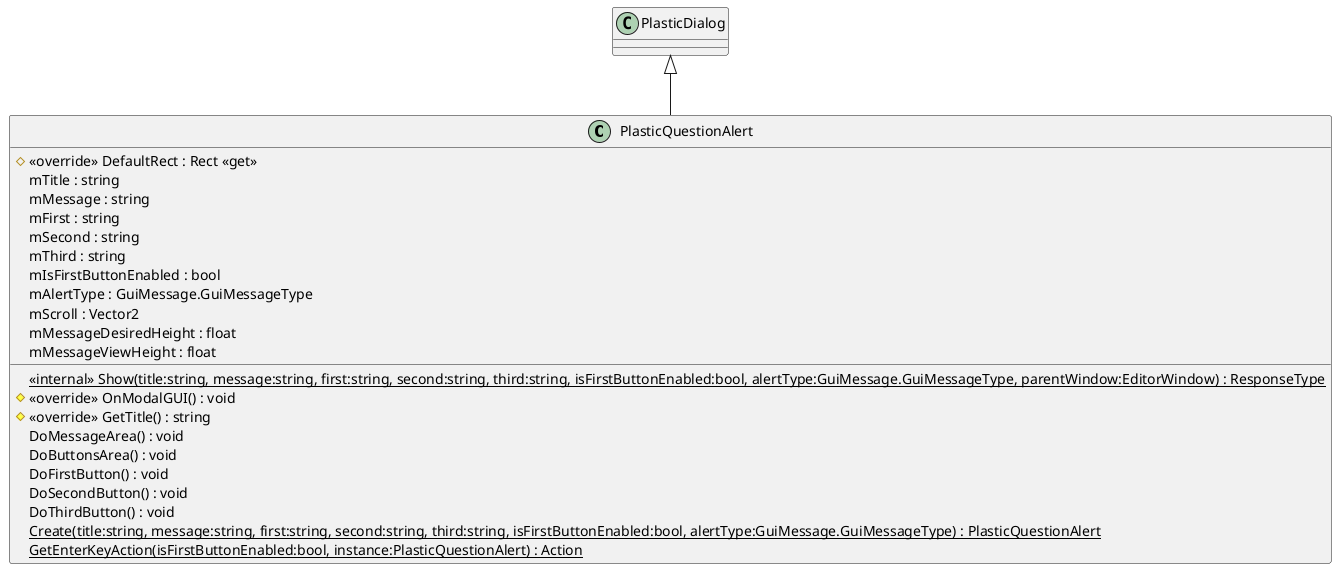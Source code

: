 @startuml
class PlasticQuestionAlert {
    # <<override>> DefaultRect : Rect <<get>>
    <<internal>> {static} Show(title:string, message:string, first:string, second:string, third:string, isFirstButtonEnabled:bool, alertType:GuiMessage.GuiMessageType, parentWindow:EditorWindow) : ResponseType
    # <<override>> OnModalGUI() : void
    # <<override>> GetTitle() : string
    DoMessageArea() : void
    DoButtonsArea() : void
    DoFirstButton() : void
    DoSecondButton() : void
    DoThirdButton() : void
    {static} Create(title:string, message:string, first:string, second:string, third:string, isFirstButtonEnabled:bool, alertType:GuiMessage.GuiMessageType) : PlasticQuestionAlert
    {static} GetEnterKeyAction(isFirstButtonEnabled:bool, instance:PlasticQuestionAlert) : Action
    mTitle : string
    mMessage : string
    mFirst : string
    mSecond : string
    mThird : string
    mIsFirstButtonEnabled : bool
    mAlertType : GuiMessage.GuiMessageType
    mScroll : Vector2
    mMessageDesiredHeight : float
    mMessageViewHeight : float
}
PlasticDialog <|-- PlasticQuestionAlert
@enduml
